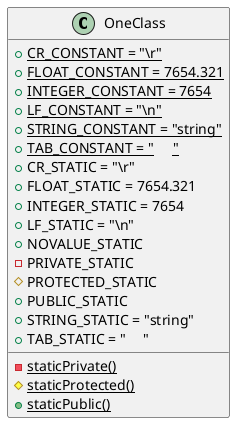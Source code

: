@startuml
class OneClass {
    +{static}CR_CONSTANT = "\\r"
    +{static}FLOAT_CONSTANT = 7654.321
    +{static}INTEGER_CONSTANT = 7654
    +{static}LF_CONSTANT = "\\n"
    +{static}STRING_CONSTANT = "string"
    +{static}TAB_CONSTANT = "\\t"
    +CR_STATIC = "\\r"
    +FLOAT_STATIC = 7654.321
    +INTEGER_STATIC = 7654
    +LF_STATIC = "\\n"
    +NOVALUE_STATIC
    -PRIVATE_STATIC
    #PROTECTED_STATIC
    +PUBLIC_STATIC
    +STRING_STATIC = "string"
    +TAB_STATIC = "\\t"
    -{static}staticPrivate()
    #{static}staticProtected()
    +{static}staticPublic()
}
@enduml
